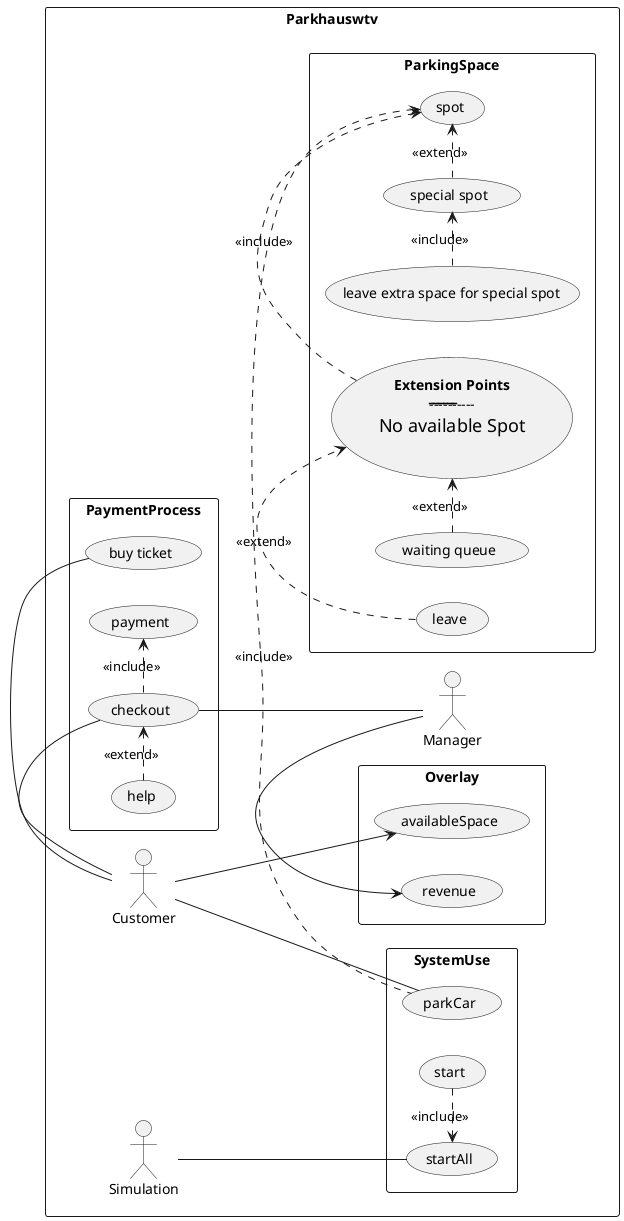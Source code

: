 @startuml
left to right direction
skinparam packageStyle rectangle

package Parkhauswtv {
actor Simulation
actor Customer
actor Manager

rectangle SystemUse {
  Simulation -- (startAll)
  (start) .> (startAll) : <<include>>
  Customer -- (parkCar)
}

rectangle ParkingSpace {
  (** Extension Points **\n ---------------------------------- \n <size:18>No available Spot</size> \n <size:18></size>) as E1
  E1 .> (spot) : <<include>>
  (spot) <. (parkCar) : <<include>>
  (special spot) .> (spot) : <<extend>>
  (leave extra space for special spot) .> (special spot) : <<include>>
  (waiting queue) .> E1 : <<extend>>
  (leave) .> E1 : <<extend>>

}

rectangle PaymentProcess {
  (checkout) .> (payment) : <<include>>

  Customer - (buy ticket)

  Customer - (checkout)
  (help) .> (checkout) : <<extend>>
  (checkout) -- Manager
  }

rectangle Overlay {
  Customer -> (availableSpace)
  Manager -> (revenue)
}

}
@enduml